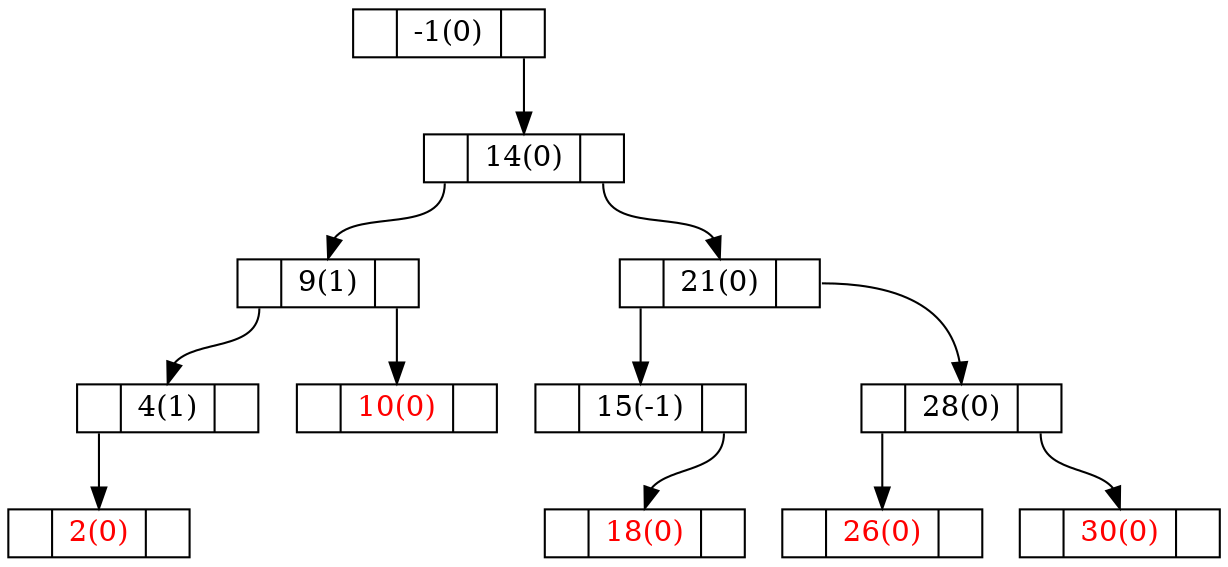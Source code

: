 digraph G {
node [shape = record, height = .1, color = "black"];
-1[label = "<L> |<D> -1(0)|<R> "];
14[label = "<L> |<D> 14(0)|<R> "];
9[label = "<L> |<D> 9(1)|<R> "];
21[label = "<L> |<D> 21(0)|<R> "];
4[label = "<L> |<D> 4(1)|<R> "];
10[label = "<L> |<D> 10(0)|<R> ",fontcolor="red"];
15[label = "<L> |<D> 15(-1)|<R> "];
28[label = "<L> |<D> 28(0)|<R> "];
2[label = "<L> |<D> 2(0)|<R> ",fontcolor="red"];
18[label = "<L> |<D> 18(0)|<R> ",fontcolor="red"];
26[label = "<L> |<D> 26(0)|<R> ",fontcolor="red"];
30[label = "<L> |<D> 30(0)|<R> ",fontcolor="red"];
"-1":R -> "14":D;
"14":L -> "9":D;
"14":R -> "21":D;
"9":L -> "4":D;
"9":R -> "10":D;
"21":L -> "15":D;
"21":R -> "28":D;
"4":L -> "2":D;
"15":R -> "18":D;
"28":L -> "26":D;
"28":R -> "30":D;
}
